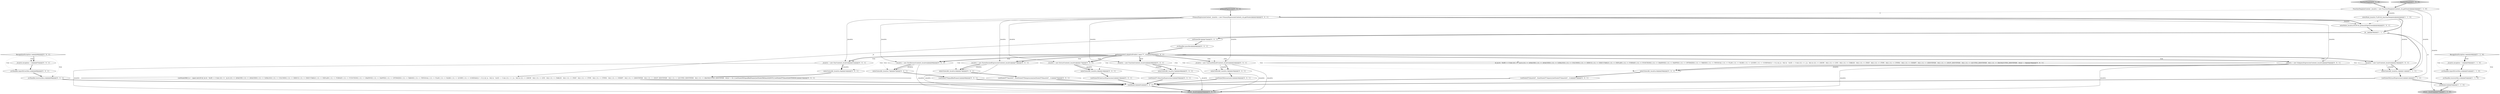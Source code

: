 digraph {
12 [style = filled, label = "functionTemplate['0', '1', '0']", fillcolor = lightgray, shape = diamond image = "AAA0AAABBB2BBB"];
14 [style = filled, label = "{setState(568)_la = _input.LA(1)if ((((_la) & ~0x3f) == 0 && ((1L << _la) & ((1L << ANALYZE) | (1L << ANALYZED) | (1L << CATALOGS) | (1L << COLUMNS) | (1L << DEBUG) | (1L << EXECUTABLE) | (1L << EXPLAIN) | (1L << FORMAT) | (1L << FUNCTIONS) | (1L << GRAPHVIZ) | (1L << MAPPED) | (1L << OPTIMIZED) | (1L << PARSED) | (1L << PHYSICAL) | (1L << PLAN) | (1L << RLIKE) | (1L << QUERY) | (1L << SCHEMAS))) != 0) || ((((_la - 64)) & ~0x3f) == 0 && ((1L << (_la - 64)) & ((1L << (SHOW - 64)) | (1L << (SYS - 64)) | (1L << (TABLES - 64)) | (1L << (TEXT - 64)) | (1L << (TYPE - 64)) | (1L << (TYPES - 64)) | (1L << (VERIFY - 64)) | (1L << (IDENTIFIER - 64)) | (1L << (DIGIT_IDENTIFIER - 64)) | (1L << (QUOTED_IDENTIFIER - 64)) | (1L << (BACKQUOTED_IDENTIFIER - 64)))) != 0)) {{setState(565)qualifiedName()setState(566)match(DOT)}}setState(570)match(ASTERISK)}@@@33@@@['0', '0', '1']", fillcolor = white, shape = ellipse image = "AAA0AAABBB3BBB"];
38 [style = filled, label = "_localctx = new StarContext(_localctx)@@@31@@@['0', '0', '1']", fillcolor = white, shape = ellipse image = "AAA0AAABBB3BBB"];
32 [style = filled, label = "enterOuterAlt(_localctx,5)@@@49@@@['0', '0', '1']", fillcolor = white, shape = ellipse image = "AAA0AAABBB3BBB"];
10 [style = filled, label = "{exitRule()}@@@54@@@['1', '1', '0']", fillcolor = white, shape = ellipse image = "AAA0AAABBB1BBB"];
20 [style = filled, label = "_localctx = new ConstantDefaultContext(_localctx)@@@24@@@['0', '0', '1']", fillcolor = white, shape = ellipse image = "AAA0AAABBB3BBB"];
1 [style = filled, label = "_errHandler.reportError(this,re)@@@51@@@['1', '1', '0']", fillcolor = white, shape = ellipse image = "AAA0AAABBB1BBB"];
5 [style = filled, label = "functionTemplate['1', '0', '0']", fillcolor = lightgray, shape = diamond image = "AAA0AAABBB1BBB"];
37 [style = filled, label = "_errHandler.recover(this,re)@@@89@@@['0', '0', '1']", fillcolor = white, shape = ellipse image = "AAA0AAABBB3BBB"];
7 [style = filled, label = "_errHandler.recover(this,re)@@@52@@@['1', '1', '0']", fillcolor = white, shape = ellipse image = "AAA0AAABBB1BBB"];
16 [style = filled, label = "enterOuterAlt(_localctx,4)@@@32@@@['0', '0', '1']", fillcolor = white, shape = ellipse image = "AAA0AAABBB3BBB"];
23 [style = filled, label = "return _localctx@@@94@@@['0', '0', '1']", fillcolor = lightgray, shape = ellipse image = "AAA0AAABBB3BBB"];
41 [style = filled, label = "_localctx = new ExtractContext(_localctx)@@@17@@@['0', '0', '1']", fillcolor = white, shape = ellipse image = "AAA0AAABBB3BBB"];
22 [style = filled, label = "_errHandler.sync(this)@@@8@@@['0', '0', '1']", fillcolor = white, shape = ellipse image = "AAA0AAABBB3BBB"];
6 [style = filled, label = "_localctx.exception = re@@@50@@@['1', '1', '0']", fillcolor = white, shape = ellipse image = "AAA0AAABBB1BBB"];
27 [style = filled, label = "PrimaryExpressionContext _localctx = new PrimaryExpressionContext(_ctx,getState())@@@3@@@['0', '0', '1']", fillcolor = white, shape = ellipse image = "AAA0AAABBB3BBB"];
18 [style = filled, label = "_localctx = new ParenthesizedExpressionContext(_localctx)@@@73@@@['0', '0', '1']", fillcolor = white, shape = ellipse image = "AAA0AAABBB3BBB"];
29 [style = filled, label = "{exitRule()}@@@91@@@['0', '0', '1']", fillcolor = white, shape = ellipse image = "AAA0AAABBB3BBB"];
46 [style = filled, label = "primaryExpression['0', '0', '1']", fillcolor = lightgray, shape = diamond image = "AAA0AAABBB3BBB"];
2 [style = filled, label = "enterOuterAlt(_localctx,1)@@@11@@@['1', '1', '1']", fillcolor = white, shape = ellipse image = "AAA0AAABBB1BBB"];
0 [style = filled, label = "int _la@@@5@@@['1', '1', '1']", fillcolor = white, shape = ellipse image = "AAA0AAABBB1BBB"];
26 [style = filled, label = "setState(581)@@@7@@@['0', '0', '1']", fillcolor = white, shape = ellipse image = "AAA0AAABBB3BBB"];
47 [style = filled, label = "enterOuterAlt(_localctx,7)@@@67@@@['0', '0', '1']", fillcolor = white, shape = ellipse image = "AAA0AAABBB3BBB"];
25 [style = filled, label = "{setState(576)qualifiedName()}@@@68@@@['0', '0', '1']", fillcolor = white, shape = ellipse image = "AAA0AAABBB3BBB"];
39 [style = filled, label = "enterOuterAlt(_localctx,8)@@@74@@@['0', '0', '1']", fillcolor = white, shape = ellipse image = "AAA0AAABBB3BBB"];
44 [style = filled, label = "(((_la) & ~0x3f) == 0 && ((1L << _la) & ((1L << ANALYZE) | (1L << ANALYZED) | (1L << CATALOGS) | (1L << COLUMNS) | (1L << DEBUG) | (1L << EXECUTABLE) | (1L << EXPLAIN) | (1L << FORMAT) | (1L << FUNCTIONS) | (1L << GRAPHVIZ) | (1L << MAPPED) | (1L << OPTIMIZED) | (1L << PARSED) | (1L << PHYSICAL) | (1L << PLAN) | (1L << RLIKE) | (1L << QUERY) | (1L << SCHEMAS))) != 0) || ((((_la - 64)) & ~0x3f) == 0 && ((1L << (_la - 64)) & ((1L << (SHOW - 64)) | (1L << (SYS - 64)) | (1L << (TABLES - 64)) | (1L << (TEXT - 64)) | (1L << (TYPE - 64)) | (1L << (TYPES - 64)) | (1L << (VERIFY - 64)) | (1L << (IDENTIFIER - 64)) | (1L << (DIGIT_IDENTIFIER - 64)) | (1L << (QUOTED_IDENTIFIER - 64)) | (1L << (BACKQUOTED_IDENTIFIER - 64)))) != 0)@@@36@@@['0', '0', '1']", fillcolor = white, shape = diamond image = "AAA0AAABBB3BBB"];
15 [style = filled, label = "getInterpreter().adaptivePredict(_input,77,_ctx)@@@9@@@['0', '0', '1']", fillcolor = white, shape = diamond image = "AAA0AAABBB3BBB"];
45 [style = filled, label = "_errHandler.reportError(this,re)@@@88@@@['0', '0', '1']", fillcolor = white, shape = ellipse image = "AAA0AAABBB3BBB"];
13 [style = filled, label = "{setState(564)constant()}@@@26@@@['0', '0', '1']", fillcolor = white, shape = ellipse image = "AAA0AAABBB3BBB"];
21 [style = filled, label = "_localctx = new DereferenceContext(_localctx)@@@66@@@['0', '0', '1']", fillcolor = white, shape = ellipse image = "AAA0AAABBB3BBB"];
34 [style = filled, label = "{setState(572)match(T__0)setState(573)query()setState(574)match(T__1)}@@@57@@@['0', '0', '1']", fillcolor = white, shape = ellipse image = "AAA0AAABBB3BBB"];
36 [style = filled, label = "enterOuterAlt(_localctx,6)@@@56@@@['0', '0', '1']", fillcolor = white, shape = ellipse image = "AAA0AAABBB3BBB"];
8 [style = filled, label = "return _localctx@@@57@@@['1', '1', '0']", fillcolor = lightgray, shape = ellipse image = "AAA0AAABBB1BBB"];
24 [style = filled, label = "{setState(563)extractExpression()}@@@19@@@['0', '0', '1']", fillcolor = white, shape = ellipse image = "AAA0AAABBB3BBB"];
9 [style = filled, label = "FunctionTemplateContext _localctx = new FunctionTemplateContext(_ctx,getState())@@@3@@@['1', '1', '0']", fillcolor = white, shape = ellipse image = "AAA0AAABBB1BBB"];
43 [style = filled, label = "{setState(571)functionExpression()}@@@50@@@['0', '0', '1']", fillcolor = white, shape = ellipse image = "AAA0AAABBB3BBB"];
19 [style = filled, label = "enterOuterAlt(_localctx,2)@@@18@@@['0', '0', '1']", fillcolor = white, shape = ellipse image = "AAA0AAABBB3BBB"];
4 [style = filled, label = "RecognitionException re@@@49@@@['1', '1', '0']", fillcolor = white, shape = diamond image = "AAA0AAABBB1BBB"];
11 [style = filled, label = "enterRule(_localctx,74,RULE_functionTemplate)@@@4@@@['1', '1', '0']", fillcolor = white, shape = ellipse image = "AAA0AAABBB1BBB"];
33 [style = filled, label = "_localctx = new SubqueryExpressionContext(_localctx)@@@55@@@['0', '0', '1']", fillcolor = white, shape = ellipse image = "AAA0AAABBB3BBB"];
28 [style = filled, label = "_localctx.exception = re@@@87@@@['0', '0', '1']", fillcolor = white, shape = ellipse image = "AAA0AAABBB3BBB"];
3 [style = filled, label = "{setState(562)castExpression()}@@@12@@@['1', '1', '1']", fillcolor = white, shape = ellipse image = "AAA0AAABBB1BBB"];
35 [style = filled, label = "enterRule(_localctx,60,RULE_primaryExpression)@@@4@@@['0', '0', '1']", fillcolor = white, shape = ellipse image = "AAA0AAABBB3BBB"];
30 [style = filled, label = "RecognitionException re@@@86@@@['0', '0', '1']", fillcolor = white, shape = diamond image = "AAA0AAABBB3BBB"];
40 [style = filled, label = "_localctx = new FunctionContext(_localctx)@@@48@@@['0', '0', '1']", fillcolor = white, shape = ellipse image = "AAA0AAABBB3BBB"];
31 [style = filled, label = "enterOuterAlt(_localctx,3)@@@25@@@['0', '0', '1']", fillcolor = white, shape = ellipse image = "AAA0AAABBB3BBB"];
42 [style = filled, label = "{setState(577)match(T__0)setState(578)expression()setState(579)match(T__1)}@@@75@@@['0', '0', '1']", fillcolor = white, shape = ellipse image = "AAA0AAABBB3BBB"];
17 [style = filled, label = "_localctx = new CastContext(_localctx)@@@10@@@['0', '0', '1']", fillcolor = white, shape = ellipse image = "AAA0AAABBB3BBB"];
3->10 [style = bold, label=""];
4->6 [style = bold, label=""];
15->38 [style = dotted, label="true"];
15->33 [style = bold, label=""];
17->23 [style = solid, label="_localctx"];
4->7 [style = dotted, label="true"];
15->18 [style = dotted, label="true"];
39->42 [style = bold, label=""];
15->32 [style = dotted, label="true"];
27->40 [style = solid, label="_localctx"];
14->29 [style = bold, label=""];
35->0 [style = bold, label=""];
15->2 [style = dotted, label="true"];
41->19 [style = solid, label="_localctx"];
15->20 [style = dotted, label="true"];
13->29 [style = bold, label=""];
15->41 [style = dotted, label="true"];
34->29 [style = bold, label=""];
24->29 [style = bold, label=""];
15->44 [style = dotted, label="true"];
21->23 [style = solid, label="_localctx"];
27->41 [style = solid, label="_localctx"];
15->40 [style = dotted, label="true"];
17->2 [style = bold, label=""];
28->45 [style = bold, label=""];
41->23 [style = solid, label="_localctx"];
27->17 [style = solid, label="_localctx"];
40->32 [style = bold, label=""];
26->22 [style = bold, label=""];
15->19 [style = dotted, label="true"];
9->8 [style = solid, label="_localctx"];
17->2 [style = solid, label="_localctx"];
15->33 [style = dotted, label="true"];
18->39 [style = solid, label="_localctx"];
38->23 [style = solid, label="_localctx"];
15->38 [style = bold, label=""];
20->31 [style = bold, label=""];
15->47 [style = dotted, label="true"];
43->29 [style = bold, label=""];
15->21 [style = bold, label=""];
9->11 [style = solid, label="_localctx"];
21->47 [style = solid, label="_localctx"];
2->3 [style = bold, label=""];
12->9 [style = bold, label=""];
38->16 [style = bold, label=""];
0->26 [style = bold, label=""];
15->41 [style = bold, label=""];
15->20 [style = bold, label=""];
30->28 [style = bold, label=""];
20->23 [style = solid, label="_localctx"];
27->38 [style = solid, label="_localctx"];
11->35 [style = dashed, label="0"];
42->29 [style = bold, label=""];
15->17 [style = bold, label=""];
3->29 [style = bold, label=""];
15->17 [style = dotted, label="true"];
15->21 [style = dotted, label="true"];
20->31 [style = solid, label="_localctx"];
30->28 [style = dotted, label="true"];
18->23 [style = solid, label="_localctx"];
9->2 [style = solid, label="_localctx"];
15->18 [style = bold, label=""];
15->40 [style = bold, label=""];
11->0 [style = bold, label=""];
18->39 [style = bold, label=""];
46->27 [style = bold, label=""];
27->18 [style = solid, label="_localctx"];
0->14 [style = solid, label="_la"];
40->23 [style = solid, label="_localctx"];
10->8 [style = bold, label=""];
0->3 [style = solid, label="_la"];
19->24 [style = bold, label=""];
4->1 [style = dotted, label="true"];
21->47 [style = bold, label=""];
40->32 [style = solid, label="_localctx"];
27->35 [style = solid, label="_localctx"];
37->29 [style = bold, label=""];
38->16 [style = solid, label="_localctx"];
15->36 [style = dotted, label="true"];
15->16 [style = dotted, label="true"];
1->7 [style = bold, label=""];
31->13 [style = bold, label=""];
27->20 [style = solid, label="_localctx"];
6->1 [style = bold, label=""];
9->27 [style = dashed, label="0"];
33->36 [style = solid, label="_localctx"];
27->21 [style = solid, label="_localctx"];
32->43 [style = bold, label=""];
25->29 [style = bold, label=""];
9->11 [style = bold, label=""];
7->10 [style = bold, label=""];
30->37 [style = dotted, label="true"];
22->15 [style = bold, label=""];
5->9 [style = bold, label=""];
41->19 [style = bold, label=""];
27->35 [style = bold, label=""];
29->23 [style = bold, label=""];
15->31 [style = dotted, label="true"];
27->33 [style = solid, label="_localctx"];
36->34 [style = bold, label=""];
16->14 [style = bold, label=""];
15->39 [style = dotted, label="true"];
30->45 [style = dotted, label="true"];
45->37 [style = bold, label=""];
33->23 [style = solid, label="_localctx"];
0->2 [style = bold, label=""];
4->6 [style = dotted, label="true"];
33->36 [style = bold, label=""];
47->25 [style = bold, label=""];
}

